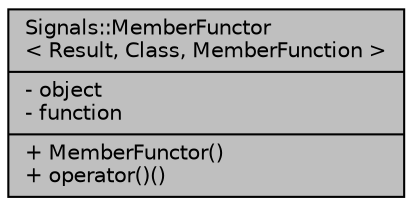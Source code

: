 digraph "Signals::MemberFunctor&lt; Result, Class, MemberFunction &gt;"
{
 // INTERACTIVE_SVG=YES
  edge [fontname="Helvetica",fontsize="10",labelfontname="Helvetica",labelfontsize="10"];
  node [fontname="Helvetica",fontsize="10",shape=record];
  Node1 [label="{Signals::MemberFunctor\l\< Result, Class, MemberFunction \>\n|- object\l- function\l|+ MemberFunctor()\l+ operator()()\l}",height=0.2,width=0.4,color="black", fillcolor="grey75", style="filled", fontcolor="black"];
}
